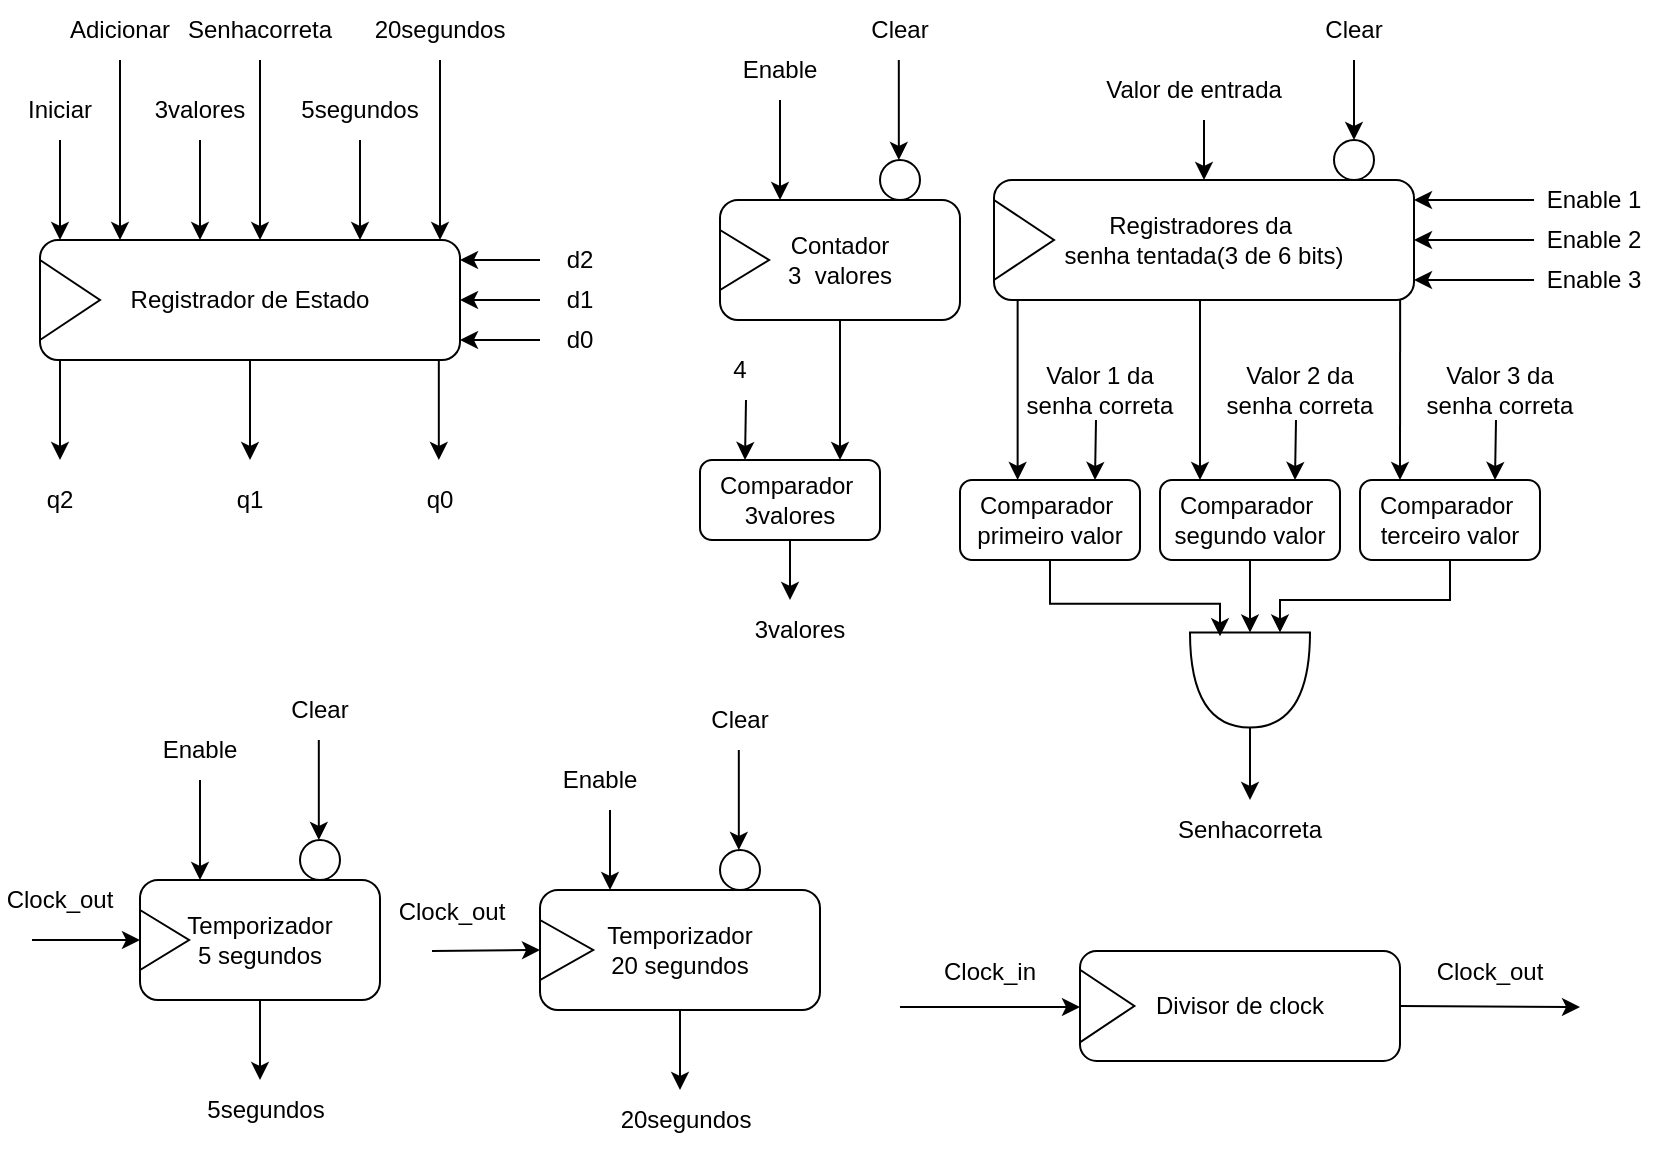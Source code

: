<mxfile version="24.8.4">
  <diagram name="Página-1" id="0LTI3dH6KVHP8nNDPYD0">
    <mxGraphModel dx="1173" dy="627" grid="1" gridSize="10" guides="1" tooltips="1" connect="1" arrows="1" fold="1" page="1" pageScale="1" pageWidth="827" pageHeight="1169" math="0" shadow="0">
      <root>
        <mxCell id="0" />
        <mxCell id="1" parent="0" />
        <mxCell id="34r-FkiYNikVOV2Mms_5-7" value="" style="group" vertex="1" connectable="0" parent="1">
          <mxGeometry x="20" y="120" width="210" height="60" as="geometry" />
        </mxCell>
        <mxCell id="34r-FkiYNikVOV2Mms_5-1" value="Registrador de Estado" style="rounded=1;whiteSpace=wrap;html=1;" vertex="1" parent="34r-FkiYNikVOV2Mms_5-7">
          <mxGeometry width="210" height="60" as="geometry" />
        </mxCell>
        <mxCell id="34r-FkiYNikVOV2Mms_5-2" value="" style="triangle;whiteSpace=wrap;html=1;movable=1;resizable=1;rotatable=1;deletable=1;editable=1;locked=0;connectable=1;" vertex="1" parent="34r-FkiYNikVOV2Mms_5-7">
          <mxGeometry y="10" width="30" height="40" as="geometry" />
        </mxCell>
        <mxCell id="34r-FkiYNikVOV2Mms_5-26" value="&lt;div&gt;Comparador&amp;nbsp;&lt;/div&gt;&lt;div&gt;terceiro valor&lt;br&gt;&lt;/div&gt;" style="rounded=1;whiteSpace=wrap;html=1;" vertex="1" parent="1">
          <mxGeometry x="680" y="240" width="90" height="40" as="geometry" />
        </mxCell>
        <mxCell id="34r-FkiYNikVOV2Mms_5-27" value="" style="endArrow=classic;html=1;rounded=0;exitX=0.967;exitY=1;exitDx=0;exitDy=0;exitPerimeter=0;" edge="1" parent="1" source="34r-FkiYNikVOV2Mms_5-3">
          <mxGeometry width="50" height="50" relative="1" as="geometry">
            <mxPoint x="420" y="270" as="sourcePoint" />
            <mxPoint x="700" y="240" as="targetPoint" />
          </mxGeometry>
        </mxCell>
        <mxCell id="34r-FkiYNikVOV2Mms_5-28" value="" style="endArrow=classic;html=1;rounded=0;exitX=0.967;exitY=1;exitDx=0;exitDy=0;exitPerimeter=0;" edge="1" parent="1">
          <mxGeometry width="50" height="50" relative="1" as="geometry">
            <mxPoint x="508.82" y="150" as="sourcePoint" />
            <mxPoint x="508.82" y="240" as="targetPoint" />
          </mxGeometry>
        </mxCell>
        <mxCell id="34r-FkiYNikVOV2Mms_5-29" value="" style="endArrow=classic;html=1;rounded=0;exitX=0.967;exitY=1;exitDx=0;exitDy=0;exitPerimeter=0;" edge="1" parent="1">
          <mxGeometry width="50" height="50" relative="1" as="geometry">
            <mxPoint x="600" y="150" as="sourcePoint" />
            <mxPoint x="600" y="240" as="targetPoint" />
          </mxGeometry>
        </mxCell>
        <mxCell id="34r-FkiYNikVOV2Mms_5-31" value="" style="endArrow=classic;html=1;rounded=0;entryX=0.75;entryY=0;entryDx=0;entryDy=0;" edge="1" parent="1" target="34r-FkiYNikVOV2Mms_5-26">
          <mxGeometry width="50" height="50" relative="1" as="geometry">
            <mxPoint x="748" y="210" as="sourcePoint" />
            <mxPoint x="470" y="220" as="targetPoint" />
          </mxGeometry>
        </mxCell>
        <mxCell id="34r-FkiYNikVOV2Mms_5-32" value="Valor 3 da senha correta" style="text;html=1;align=center;verticalAlign=middle;whiteSpace=wrap;rounded=0;" vertex="1" parent="1">
          <mxGeometry x="710" y="180" width="80" height="30" as="geometry" />
        </mxCell>
        <mxCell id="34r-FkiYNikVOV2Mms_5-33" value="Valor 2 da senha correta" style="text;html=1;align=center;verticalAlign=middle;whiteSpace=wrap;rounded=0;" vertex="1" parent="1">
          <mxGeometry x="610" y="180" width="80" height="30" as="geometry" />
        </mxCell>
        <mxCell id="34r-FkiYNikVOV2Mms_5-34" value="&lt;div&gt;Comparador&amp;nbsp;&lt;/div&gt;&lt;div&gt;segundo valor&lt;br&gt;&lt;/div&gt;" style="rounded=1;whiteSpace=wrap;html=1;" vertex="1" parent="1">
          <mxGeometry x="580" y="240" width="90" height="40" as="geometry" />
        </mxCell>
        <mxCell id="34r-FkiYNikVOV2Mms_5-35" value="" style="endArrow=classic;html=1;rounded=0;entryX=0.75;entryY=0;entryDx=0;entryDy=0;" edge="1" target="34r-FkiYNikVOV2Mms_5-34" parent="1">
          <mxGeometry width="50" height="50" relative="1" as="geometry">
            <mxPoint x="648" y="210" as="sourcePoint" />
            <mxPoint x="370" y="220" as="targetPoint" />
          </mxGeometry>
        </mxCell>
        <mxCell id="34r-FkiYNikVOV2Mms_5-36" value="Valor 1 da senha correta" style="text;html=1;align=center;verticalAlign=middle;whiteSpace=wrap;rounded=0;" vertex="1" parent="1">
          <mxGeometry x="510" y="180" width="80" height="30" as="geometry" />
        </mxCell>
        <mxCell id="34r-FkiYNikVOV2Mms_5-37" value="&lt;div&gt;Comparador&amp;nbsp;&lt;/div&gt;&lt;div&gt;primeiro valor&lt;br&gt;&lt;/div&gt;" style="rounded=1;whiteSpace=wrap;html=1;" vertex="1" parent="1">
          <mxGeometry x="480" y="240" width="90" height="40" as="geometry" />
        </mxCell>
        <mxCell id="34r-FkiYNikVOV2Mms_5-38" value="" style="endArrow=classic;html=1;rounded=0;entryX=0.75;entryY=0;entryDx=0;entryDy=0;" edge="1" target="34r-FkiYNikVOV2Mms_5-37" parent="1">
          <mxGeometry width="50" height="50" relative="1" as="geometry">
            <mxPoint x="548" y="210" as="sourcePoint" />
            <mxPoint x="270" y="220" as="targetPoint" />
          </mxGeometry>
        </mxCell>
        <mxCell id="34r-FkiYNikVOV2Mms_5-39" value="" style="shape=or;whiteSpace=wrap;html=1;rotation=90;" vertex="1" parent="1">
          <mxGeometry x="601.25" y="310" width="47.5" height="60" as="geometry" />
        </mxCell>
        <mxCell id="34r-FkiYNikVOV2Mms_5-43" value="" style="endArrow=classic;html=1;rounded=0;entryX=0;entryY=0.75;entryDx=0;entryDy=0;entryPerimeter=0;" edge="1" parent="1">
          <mxGeometry width="50" height="50" relative="1" as="geometry">
            <mxPoint x="525" y="280" as="sourcePoint" />
            <mxPoint x="610" y="318.13" as="targetPoint" />
            <Array as="points">
              <mxPoint x="525" y="301.88" />
              <mxPoint x="610" y="301.88" />
            </Array>
          </mxGeometry>
        </mxCell>
        <mxCell id="34r-FkiYNikVOV2Mms_5-44" value="" style="endArrow=classic;html=1;rounded=0;entryX=0;entryY=0.25;entryDx=0;entryDy=0;entryPerimeter=0;" edge="1" parent="1">
          <mxGeometry width="50" height="50" relative="1" as="geometry">
            <mxPoint x="725" y="280" as="sourcePoint" />
            <mxPoint x="640" y="316.25" as="targetPoint" />
            <Array as="points">
              <mxPoint x="725" y="300" />
              <mxPoint x="640" y="300" />
            </Array>
          </mxGeometry>
        </mxCell>
        <mxCell id="34r-FkiYNikVOV2Mms_5-46" value="" style="endArrow=classic;html=1;rounded=0;exitX=0.5;exitY=1;exitDx=0;exitDy=0;entryX=0;entryY=0.5;entryDx=0;entryDy=0;entryPerimeter=0;" edge="1" parent="1" source="34r-FkiYNikVOV2Mms_5-34" target="34r-FkiYNikVOV2Mms_5-39">
          <mxGeometry width="50" height="50" relative="1" as="geometry">
            <mxPoint x="420" y="310" as="sourcePoint" />
            <mxPoint x="470" y="260" as="targetPoint" />
          </mxGeometry>
        </mxCell>
        <mxCell id="34r-FkiYNikVOV2Mms_5-48" value="" style="endArrow=classic;html=1;rounded=0;exitX=1;exitY=0.5;exitDx=0;exitDy=0;exitPerimeter=0;" edge="1" parent="1" source="34r-FkiYNikVOV2Mms_5-39">
          <mxGeometry width="50" height="50" relative="1" as="geometry">
            <mxPoint x="420" y="310" as="sourcePoint" />
            <mxPoint x="625" y="400" as="targetPoint" />
          </mxGeometry>
        </mxCell>
        <mxCell id="34r-FkiYNikVOV2Mms_5-49" value="Senhacorreta" style="text;html=1;align=center;verticalAlign=middle;whiteSpace=wrap;rounded=0;" vertex="1" parent="1">
          <mxGeometry x="575" y="400" width="100" height="30" as="geometry" />
        </mxCell>
        <mxCell id="34r-FkiYNikVOV2Mms_5-67" value="" style="group" vertex="1" connectable="0" parent="1">
          <mxGeometry x="70" y="340" width="120" height="230" as="geometry" />
        </mxCell>
        <mxCell id="34r-FkiYNikVOV2Mms_5-54" value="" style="group" vertex="1" connectable="0" parent="34r-FkiYNikVOV2Mms_5-67">
          <mxGeometry y="100" width="120" height="60" as="geometry" />
        </mxCell>
        <mxCell id="34r-FkiYNikVOV2Mms_5-52" value="&lt;div&gt;Temporizador&lt;br&gt;&lt;/div&gt;&lt;div&gt;5 segundos&lt;br&gt;&lt;/div&gt;" style="rounded=1;whiteSpace=wrap;html=1;" vertex="1" parent="34r-FkiYNikVOV2Mms_5-54">
          <mxGeometry width="120.0" height="60" as="geometry" />
        </mxCell>
        <mxCell id="34r-FkiYNikVOV2Mms_5-53" value="" style="triangle;whiteSpace=wrap;html=1;" vertex="1" parent="34r-FkiYNikVOV2Mms_5-54">
          <mxGeometry y="15" width="24.545" height="30" as="geometry" />
        </mxCell>
        <mxCell id="34r-FkiYNikVOV2Mms_5-59" value="" style="endArrow=classic;html=1;rounded=0;entryX=0.25;entryY=0;entryDx=0;entryDy=0;" edge="1" parent="34r-FkiYNikVOV2Mms_5-67" target="34r-FkiYNikVOV2Mms_5-52">
          <mxGeometry width="50" height="50" relative="1" as="geometry">
            <mxPoint x="30" y="50" as="sourcePoint" />
            <mxPoint x="280" y="180" as="targetPoint" />
          </mxGeometry>
        </mxCell>
        <mxCell id="34r-FkiYNikVOV2Mms_5-61" value="" style="ellipse;whiteSpace=wrap;html=1;aspect=fixed;" vertex="1" parent="34r-FkiYNikVOV2Mms_5-67">
          <mxGeometry x="80" y="80" width="20" height="20" as="geometry" />
        </mxCell>
        <mxCell id="34r-FkiYNikVOV2Mms_5-62" value="" style="endArrow=classic;html=1;rounded=0;entryX=0.25;entryY=0;entryDx=0;entryDy=0;" edge="1" parent="34r-FkiYNikVOV2Mms_5-67">
          <mxGeometry width="50" height="50" relative="1" as="geometry">
            <mxPoint x="89.41" y="30" as="sourcePoint" />
            <mxPoint x="89.41" y="80" as="targetPoint" />
          </mxGeometry>
        </mxCell>
        <mxCell id="34r-FkiYNikVOV2Mms_5-63" value="" style="endArrow=classic;html=1;rounded=0;exitX=0.5;exitY=1;exitDx=0;exitDy=0;" edge="1" parent="34r-FkiYNikVOV2Mms_5-67" source="34r-FkiYNikVOV2Mms_5-52">
          <mxGeometry width="50" height="50" relative="1" as="geometry">
            <mxPoint x="230" y="230" as="sourcePoint" />
            <mxPoint x="60" y="200" as="targetPoint" />
          </mxGeometry>
        </mxCell>
        <mxCell id="34r-FkiYNikVOV2Mms_5-64" value="5segundos" style="text;html=1;align=center;verticalAlign=middle;whiteSpace=wrap;rounded=0;" vertex="1" parent="34r-FkiYNikVOV2Mms_5-67">
          <mxGeometry x="32.5" y="200" width="60" height="30" as="geometry" />
        </mxCell>
        <mxCell id="34r-FkiYNikVOV2Mms_5-65" value="Enable" style="text;html=1;align=center;verticalAlign=middle;whiteSpace=wrap;rounded=0;" vertex="1" parent="34r-FkiYNikVOV2Mms_5-67">
          <mxGeometry y="20" width="60" height="30" as="geometry" />
        </mxCell>
        <mxCell id="34r-FkiYNikVOV2Mms_5-66" value="Clear" style="text;html=1;align=center;verticalAlign=middle;whiteSpace=wrap;rounded=0;" vertex="1" parent="34r-FkiYNikVOV2Mms_5-67">
          <mxGeometry x="60" width="60" height="30" as="geometry" />
        </mxCell>
        <mxCell id="34r-FkiYNikVOV2Mms_5-69" value="" style="group" vertex="1" connectable="0" parent="1">
          <mxGeometry x="280" y="445" width="130" height="60" as="geometry" />
        </mxCell>
        <mxCell id="34r-FkiYNikVOV2Mms_5-70" value="&lt;div&gt;Temporizador&lt;br&gt;&lt;/div&gt;&lt;div&gt;20 segundos&lt;br&gt;&lt;/div&gt;" style="rounded=1;whiteSpace=wrap;html=1;" vertex="1" parent="34r-FkiYNikVOV2Mms_5-69">
          <mxGeometry x="-10" width="140" height="60" as="geometry" />
        </mxCell>
        <mxCell id="34r-FkiYNikVOV2Mms_5-72" value="" style="endArrow=classic;html=1;rounded=0;entryX=0.25;entryY=0;entryDx=0;entryDy=0;" edge="1" parent="1" target="34r-FkiYNikVOV2Mms_5-70">
          <mxGeometry width="50" height="50" relative="1" as="geometry">
            <mxPoint x="305" y="405" as="sourcePoint" />
            <mxPoint x="560" y="525" as="targetPoint" />
          </mxGeometry>
        </mxCell>
        <mxCell id="34r-FkiYNikVOV2Mms_5-73" value="" style="ellipse;whiteSpace=wrap;html=1;aspect=fixed;" vertex="1" parent="1">
          <mxGeometry x="360" y="425" width="20" height="20" as="geometry" />
        </mxCell>
        <mxCell id="34r-FkiYNikVOV2Mms_5-74" value="" style="endArrow=classic;html=1;rounded=0;entryX=0.25;entryY=0;entryDx=0;entryDy=0;" edge="1" parent="1">
          <mxGeometry width="50" height="50" relative="1" as="geometry">
            <mxPoint x="369.41" y="375" as="sourcePoint" />
            <mxPoint x="369.41" y="425" as="targetPoint" />
          </mxGeometry>
        </mxCell>
        <mxCell id="34r-FkiYNikVOV2Mms_5-75" value="" style="endArrow=classic;html=1;rounded=0;exitX=0.5;exitY=1;exitDx=0;exitDy=0;" edge="1" parent="1" source="34r-FkiYNikVOV2Mms_5-70">
          <mxGeometry width="50" height="50" relative="1" as="geometry">
            <mxPoint x="510" y="575" as="sourcePoint" />
            <mxPoint x="340" y="545" as="targetPoint" />
          </mxGeometry>
        </mxCell>
        <mxCell id="34r-FkiYNikVOV2Mms_5-76" value="20segundos" style="text;html=1;align=center;verticalAlign=middle;whiteSpace=wrap;rounded=0;" vertex="1" parent="1">
          <mxGeometry x="312.5" y="545" width="60" height="30" as="geometry" />
        </mxCell>
        <mxCell id="34r-FkiYNikVOV2Mms_5-77" value="Enable" style="text;html=1;align=center;verticalAlign=middle;whiteSpace=wrap;rounded=0;" vertex="1" parent="1">
          <mxGeometry x="270" y="375" width="60" height="30" as="geometry" />
        </mxCell>
        <mxCell id="34r-FkiYNikVOV2Mms_5-78" value="Clear" style="text;html=1;align=center;verticalAlign=middle;whiteSpace=wrap;rounded=0;" vertex="1" parent="1">
          <mxGeometry x="340" y="345" width="60" height="30" as="geometry" />
        </mxCell>
        <mxCell id="34r-FkiYNikVOV2Mms_5-71" value="" style="triangle;whiteSpace=wrap;html=1;" vertex="1" parent="1">
          <mxGeometry x="270" y="460" width="26.591" height="30" as="geometry" />
        </mxCell>
        <mxCell id="34r-FkiYNikVOV2Mms_5-91" value="" style="endArrow=classic;html=1;rounded=0;" edge="1" parent="1">
          <mxGeometry width="50" height="50" relative="1" as="geometry">
            <mxPoint x="30" y="70" as="sourcePoint" />
            <mxPoint x="30" y="120" as="targetPoint" />
          </mxGeometry>
        </mxCell>
        <mxCell id="34r-FkiYNikVOV2Mms_5-93" value="Iniciar" style="text;html=1;align=center;verticalAlign=middle;whiteSpace=wrap;rounded=0;" vertex="1" parent="1">
          <mxGeometry y="40" width="60" height="30" as="geometry" />
        </mxCell>
        <mxCell id="34r-FkiYNikVOV2Mms_5-94" value="Adicionar" style="text;html=1;align=center;verticalAlign=middle;whiteSpace=wrap;rounded=0;" vertex="1" parent="1">
          <mxGeometry x="30" width="60" height="30" as="geometry" />
        </mxCell>
        <mxCell id="34r-FkiYNikVOV2Mms_5-95" value="" style="endArrow=classic;html=1;rounded=0;" edge="1" parent="1">
          <mxGeometry width="50" height="50" relative="1" as="geometry">
            <mxPoint x="60" y="30" as="sourcePoint" />
            <mxPoint x="60" y="120" as="targetPoint" />
          </mxGeometry>
        </mxCell>
        <mxCell id="34r-FkiYNikVOV2Mms_5-96" value="" style="endArrow=classic;html=1;rounded=0;" edge="1" parent="1">
          <mxGeometry width="50" height="50" relative="1" as="geometry">
            <mxPoint x="100" y="70" as="sourcePoint" />
            <mxPoint x="100" y="120" as="targetPoint" />
          </mxGeometry>
        </mxCell>
        <mxCell id="34r-FkiYNikVOV2Mms_5-97" value="" style="endArrow=classic;html=1;rounded=0;" edge="1" parent="1">
          <mxGeometry width="50" height="50" relative="1" as="geometry">
            <mxPoint x="130" y="30" as="sourcePoint" />
            <mxPoint x="130" y="120" as="targetPoint" />
          </mxGeometry>
        </mxCell>
        <mxCell id="34r-FkiYNikVOV2Mms_5-98" value="3valores" style="text;html=1;align=center;verticalAlign=middle;whiteSpace=wrap;rounded=0;" vertex="1" parent="1">
          <mxGeometry x="70" y="40" width="60" height="30" as="geometry" />
        </mxCell>
        <mxCell id="34r-FkiYNikVOV2Mms_5-99" value="Senhacorreta" style="text;html=1;align=center;verticalAlign=middle;whiteSpace=wrap;rounded=0;" vertex="1" parent="1">
          <mxGeometry x="100" width="60" height="30" as="geometry" />
        </mxCell>
        <mxCell id="34r-FkiYNikVOV2Mms_5-88" value="3valores" style="text;html=1;align=center;verticalAlign=middle;whiteSpace=wrap;rounded=0;" vertex="1" parent="1">
          <mxGeometry x="370" y="300" width="60" height="30" as="geometry" />
        </mxCell>
        <mxCell id="34r-FkiYNikVOV2Mms_5-100" value="&lt;div&gt;Comparador&amp;nbsp;&lt;/div&gt;&lt;div&gt;3valores&lt;br&gt;&lt;/div&gt;" style="rounded=1;whiteSpace=wrap;html=1;" vertex="1" parent="1">
          <mxGeometry x="350" y="230" width="90" height="40" as="geometry" />
        </mxCell>
        <mxCell id="34r-FkiYNikVOV2Mms_5-81" value="" style="group" vertex="1" connectable="0" parent="1">
          <mxGeometry x="360" y="100" width="120" height="60" as="geometry" />
        </mxCell>
        <mxCell id="34r-FkiYNikVOV2Mms_5-82" value="&lt;div&gt;Contador&lt;/div&gt;&lt;div&gt;3&amp;nbsp; valores&lt;br&gt;&lt;/div&gt;" style="rounded=1;whiteSpace=wrap;html=1;" vertex="1" parent="34r-FkiYNikVOV2Mms_5-81">
          <mxGeometry width="120.0" height="60" as="geometry" />
        </mxCell>
        <mxCell id="34r-FkiYNikVOV2Mms_5-83" value="" style="triangle;whiteSpace=wrap;html=1;" vertex="1" parent="34r-FkiYNikVOV2Mms_5-81">
          <mxGeometry y="15" width="24.545" height="30" as="geometry" />
        </mxCell>
        <mxCell id="34r-FkiYNikVOV2Mms_5-84" value="" style="endArrow=classic;html=1;rounded=0;entryX=0.25;entryY=0;entryDx=0;entryDy=0;" edge="1" parent="1" target="34r-FkiYNikVOV2Mms_5-82">
          <mxGeometry width="50" height="50" relative="1" as="geometry">
            <mxPoint x="390" y="50" as="sourcePoint" />
            <mxPoint x="640" y="180" as="targetPoint" />
          </mxGeometry>
        </mxCell>
        <mxCell id="34r-FkiYNikVOV2Mms_5-85" value="" style="ellipse;whiteSpace=wrap;html=1;aspect=fixed;" vertex="1" parent="1">
          <mxGeometry x="440" y="80" width="20" height="20" as="geometry" />
        </mxCell>
        <mxCell id="34r-FkiYNikVOV2Mms_5-86" value="" style="endArrow=classic;html=1;rounded=0;entryX=0.25;entryY=0;entryDx=0;entryDy=0;" edge="1" parent="1">
          <mxGeometry width="50" height="50" relative="1" as="geometry">
            <mxPoint x="449.41" y="30" as="sourcePoint" />
            <mxPoint x="449.41" y="80" as="targetPoint" />
          </mxGeometry>
        </mxCell>
        <mxCell id="34r-FkiYNikVOV2Mms_5-87" value="" style="endArrow=classic;html=1;rounded=0;exitX=0.5;exitY=1;exitDx=0;exitDy=0;" edge="1" parent="1" source="34r-FkiYNikVOV2Mms_5-82">
          <mxGeometry width="50" height="50" relative="1" as="geometry">
            <mxPoint x="590" y="230" as="sourcePoint" />
            <mxPoint x="420" y="230" as="targetPoint" />
          </mxGeometry>
        </mxCell>
        <mxCell id="34r-FkiYNikVOV2Mms_5-89" value="Enable" style="text;html=1;align=center;verticalAlign=middle;whiteSpace=wrap;rounded=0;" vertex="1" parent="1">
          <mxGeometry x="360" y="20" width="60" height="30" as="geometry" />
        </mxCell>
        <mxCell id="34r-FkiYNikVOV2Mms_5-90" value="Clear" style="text;html=1;align=center;verticalAlign=middle;whiteSpace=wrap;rounded=0;" vertex="1" parent="1">
          <mxGeometry x="420" width="60" height="30" as="geometry" />
        </mxCell>
        <mxCell id="34r-FkiYNikVOV2Mms_5-102" value="" style="endArrow=classic;html=1;rounded=0;exitX=0.5;exitY=1;exitDx=0;exitDy=0;" edge="1" parent="1" source="34r-FkiYNikVOV2Mms_5-100">
          <mxGeometry width="50" height="50" relative="1" as="geometry">
            <mxPoint x="420" y="280" as="sourcePoint" />
            <mxPoint x="395" y="300" as="targetPoint" />
          </mxGeometry>
        </mxCell>
        <mxCell id="34r-FkiYNikVOV2Mms_5-103" value="" style="endArrow=classic;html=1;rounded=0;entryX=0.25;entryY=0;entryDx=0;entryDy=0;" edge="1" parent="1" target="34r-FkiYNikVOV2Mms_5-100">
          <mxGeometry width="50" height="50" relative="1" as="geometry">
            <mxPoint x="373" y="200" as="sourcePoint" />
            <mxPoint x="470" y="230" as="targetPoint" />
          </mxGeometry>
        </mxCell>
        <mxCell id="34r-FkiYNikVOV2Mms_5-104" value="4" style="text;html=1;align=center;verticalAlign=middle;whiteSpace=wrap;rounded=0;" vertex="1" parent="1">
          <mxGeometry x="350" y="170" width="40" height="30" as="geometry" />
        </mxCell>
        <mxCell id="34r-FkiYNikVOV2Mms_5-105" value="" style="endArrow=classic;html=1;rounded=0;" edge="1" parent="1">
          <mxGeometry width="50" height="50" relative="1" as="geometry">
            <mxPoint x="180" y="70" as="sourcePoint" />
            <mxPoint x="180" y="120" as="targetPoint" />
          </mxGeometry>
        </mxCell>
        <mxCell id="34r-FkiYNikVOV2Mms_5-106" value="5segundos" style="text;html=1;align=center;verticalAlign=middle;whiteSpace=wrap;rounded=0;" vertex="1" parent="1">
          <mxGeometry x="150" y="40" width="60" height="30" as="geometry" />
        </mxCell>
        <mxCell id="34r-FkiYNikVOV2Mms_5-107" value="" style="endArrow=classic;html=1;rounded=0;" edge="1" parent="1">
          <mxGeometry width="50" height="50" relative="1" as="geometry">
            <mxPoint x="220" y="30" as="sourcePoint" />
            <mxPoint x="220" y="120" as="targetPoint" />
          </mxGeometry>
        </mxCell>
        <mxCell id="34r-FkiYNikVOV2Mms_5-108" value="20segundos" style="text;html=1;align=center;verticalAlign=middle;whiteSpace=wrap;rounded=0;" vertex="1" parent="1">
          <mxGeometry x="190" width="60" height="30" as="geometry" />
        </mxCell>
        <mxCell id="34r-FkiYNikVOV2Mms_5-22" value="" style="endArrow=classic;html=1;rounded=0;" edge="1" parent="1">
          <mxGeometry width="50" height="50" relative="1" as="geometry">
            <mxPoint x="677" y="30" as="sourcePoint" />
            <mxPoint x="677" y="70" as="targetPoint" />
          </mxGeometry>
        </mxCell>
        <mxCell id="34r-FkiYNikVOV2Mms_5-23" value="Clear" style="text;html=1;align=center;verticalAlign=middle;whiteSpace=wrap;rounded=0;" vertex="1" parent="1">
          <mxGeometry x="647" width="60" height="30" as="geometry" />
        </mxCell>
        <mxCell id="34r-FkiYNikVOV2Mms_5-17" value="" style="endArrow=classic;html=1;rounded=0;" edge="1" parent="1" target="34r-FkiYNikVOV2Mms_5-3">
          <mxGeometry width="50" height="50" relative="1" as="geometry">
            <mxPoint x="602" y="60" as="sourcePoint" />
            <mxPoint x="647" y="-10" as="targetPoint" />
          </mxGeometry>
        </mxCell>
        <mxCell id="34r-FkiYNikVOV2Mms_5-18" value="Valor de entrada" style="text;html=1;align=center;verticalAlign=middle;whiteSpace=wrap;rounded=0;" vertex="1" parent="1">
          <mxGeometry x="547" y="30" width="100" height="30" as="geometry" />
        </mxCell>
        <mxCell id="34r-FkiYNikVOV2Mms_5-21" value="" style="ellipse;whiteSpace=wrap;html=1;aspect=fixed;" vertex="1" parent="1">
          <mxGeometry x="667" y="70" width="20" height="20" as="geometry" />
        </mxCell>
        <mxCell id="34r-FkiYNikVOV2Mms_5-10" value="Enable 1" style="text;html=1;align=center;verticalAlign=middle;whiteSpace=wrap;rounded=0;" vertex="1" parent="1">
          <mxGeometry x="767" y="90" width="60" height="20" as="geometry" />
        </mxCell>
        <mxCell id="34r-FkiYNikVOV2Mms_5-13" value="" style="group" vertex="1" connectable="0" parent="1">
          <mxGeometry x="497" y="90" width="270" height="60" as="geometry" />
        </mxCell>
        <mxCell id="34r-FkiYNikVOV2Mms_5-8" value="" style="group" vertex="1" connectable="0" parent="34r-FkiYNikVOV2Mms_5-13">
          <mxGeometry width="210" height="60" as="geometry" />
        </mxCell>
        <mxCell id="34r-FkiYNikVOV2Mms_5-3" value="&lt;div&gt;Registradores da&amp;nbsp;&lt;/div&gt;&lt;div&gt;senha tentada(3 de 6 bits)&lt;/div&gt;" style="rounded=1;whiteSpace=wrap;html=1;" vertex="1" parent="34r-FkiYNikVOV2Mms_5-8">
          <mxGeometry width="210" height="60" as="geometry" />
        </mxCell>
        <mxCell id="34r-FkiYNikVOV2Mms_5-4" value="" style="triangle;whiteSpace=wrap;html=1;" vertex="1" parent="34r-FkiYNikVOV2Mms_5-8">
          <mxGeometry y="10" width="30" height="40" as="geometry" />
        </mxCell>
        <mxCell id="34r-FkiYNikVOV2Mms_5-9" value="" style="endArrow=classic;html=1;rounded=0;entryX=1;entryY=0.5;entryDx=0;entryDy=0;" edge="1" parent="34r-FkiYNikVOV2Mms_5-13">
          <mxGeometry width="50" height="50" relative="1" as="geometry">
            <mxPoint x="270" y="10" as="sourcePoint" />
            <mxPoint x="210" y="10" as="targetPoint" />
          </mxGeometry>
        </mxCell>
        <mxCell id="34r-FkiYNikVOV2Mms_5-11" value="" style="endArrow=classic;html=1;rounded=0;entryX=1;entryY=0.5;entryDx=0;entryDy=0;" edge="1" parent="34r-FkiYNikVOV2Mms_5-13">
          <mxGeometry width="50" height="50" relative="1" as="geometry">
            <mxPoint x="270" y="50" as="sourcePoint" />
            <mxPoint x="210" y="50" as="targetPoint" />
            <Array as="points">
              <mxPoint x="270" y="50" />
            </Array>
          </mxGeometry>
        </mxCell>
        <mxCell id="34r-FkiYNikVOV2Mms_5-12" value="" style="endArrow=classic;html=1;rounded=0;entryX=1;entryY=0.5;entryDx=0;entryDy=0;" edge="1" parent="34r-FkiYNikVOV2Mms_5-13">
          <mxGeometry width="50" height="50" relative="1" as="geometry">
            <mxPoint x="270" y="30" as="sourcePoint" />
            <mxPoint x="210" y="30" as="targetPoint" />
          </mxGeometry>
        </mxCell>
        <mxCell id="34r-FkiYNikVOV2Mms_5-14" value="Enable 2" style="text;html=1;align=center;verticalAlign=middle;whiteSpace=wrap;rounded=0;" vertex="1" parent="1">
          <mxGeometry x="767" y="110" width="60" height="20" as="geometry" />
        </mxCell>
        <mxCell id="34r-FkiYNikVOV2Mms_5-15" value="Enable 3" style="text;html=1;align=center;verticalAlign=middle;whiteSpace=wrap;rounded=0;" vertex="1" parent="1">
          <mxGeometry x="767" y="130" width="60" height="20" as="geometry" />
        </mxCell>
        <mxCell id="34r-FkiYNikVOV2Mms_5-109" value="" style="endArrow=classic;html=1;rounded=0;entryX=1;entryY=0.5;entryDx=0;entryDy=0;" edge="1" parent="1">
          <mxGeometry width="50" height="50" relative="1" as="geometry">
            <mxPoint x="270" y="130" as="sourcePoint" />
            <mxPoint x="230" y="130" as="targetPoint" />
          </mxGeometry>
        </mxCell>
        <mxCell id="34r-FkiYNikVOV2Mms_5-110" value="" style="endArrow=classic;html=1;rounded=0;entryX=1;entryY=0.5;entryDx=0;entryDy=0;" edge="1" parent="1">
          <mxGeometry width="50" height="50" relative="1" as="geometry">
            <mxPoint x="270" y="150" as="sourcePoint" />
            <mxPoint x="230" y="150" as="targetPoint" />
          </mxGeometry>
        </mxCell>
        <mxCell id="34r-FkiYNikVOV2Mms_5-111" value="" style="endArrow=classic;html=1;rounded=0;entryX=1;entryY=0.5;entryDx=0;entryDy=0;" edge="1" parent="1">
          <mxGeometry width="50" height="50" relative="1" as="geometry">
            <mxPoint x="270" y="170" as="sourcePoint" />
            <mxPoint x="230" y="170" as="targetPoint" />
            <Array as="points">
              <mxPoint x="270" y="170" />
            </Array>
          </mxGeometry>
        </mxCell>
        <mxCell id="34r-FkiYNikVOV2Mms_5-112" value="d0" style="text;html=1;align=center;verticalAlign=middle;whiteSpace=wrap;rounded=0;" vertex="1" parent="1">
          <mxGeometry x="260" y="160" width="60" height="20" as="geometry" />
        </mxCell>
        <mxCell id="34r-FkiYNikVOV2Mms_5-113" value="d1" style="text;html=1;align=center;verticalAlign=middle;whiteSpace=wrap;rounded=0;" vertex="1" parent="1">
          <mxGeometry x="260" y="140" width="60" height="20" as="geometry" />
        </mxCell>
        <mxCell id="34r-FkiYNikVOV2Mms_5-114" value="d2" style="text;html=1;align=center;verticalAlign=middle;whiteSpace=wrap;rounded=0;" vertex="1" parent="1">
          <mxGeometry x="260" y="120" width="60" height="20" as="geometry" />
        </mxCell>
        <mxCell id="34r-FkiYNikVOV2Mms_5-117" value="" style="endArrow=classic;html=1;rounded=0;exitX=0.5;exitY=1;exitDx=0;exitDy=0;" edge="1" parent="1" source="34r-FkiYNikVOV2Mms_5-1">
          <mxGeometry width="50" height="50" relative="1" as="geometry">
            <mxPoint x="110" y="285" as="sourcePoint" />
            <mxPoint x="125" y="230" as="targetPoint" />
          </mxGeometry>
        </mxCell>
        <mxCell id="34r-FkiYNikVOV2Mms_5-118" value="" style="endArrow=classic;html=1;rounded=0;exitX=0.5;exitY=1;exitDx=0;exitDy=0;" edge="1" parent="1">
          <mxGeometry width="50" height="50" relative="1" as="geometry">
            <mxPoint x="219.41" y="180" as="sourcePoint" />
            <mxPoint x="219.41" y="230" as="targetPoint" />
          </mxGeometry>
        </mxCell>
        <mxCell id="34r-FkiYNikVOV2Mms_5-119" value="" style="endArrow=classic;html=1;rounded=0;exitX=0.5;exitY=1;exitDx=0;exitDy=0;" edge="1" parent="1">
          <mxGeometry width="50" height="50" relative="1" as="geometry">
            <mxPoint x="30" y="180" as="sourcePoint" />
            <mxPoint x="30" y="230" as="targetPoint" />
          </mxGeometry>
        </mxCell>
        <mxCell id="34r-FkiYNikVOV2Mms_5-120" value="q2" style="text;html=1;align=center;verticalAlign=middle;whiteSpace=wrap;rounded=0;" vertex="1" parent="1">
          <mxGeometry y="235" width="60" height="30" as="geometry" />
        </mxCell>
        <mxCell id="34r-FkiYNikVOV2Mms_5-121" value="q1" style="text;html=1;align=center;verticalAlign=middle;whiteSpace=wrap;rounded=0;" vertex="1" parent="1">
          <mxGeometry x="95" y="235" width="60" height="30" as="geometry" />
        </mxCell>
        <mxCell id="34r-FkiYNikVOV2Mms_5-122" value="q0" style="text;html=1;align=center;verticalAlign=middle;whiteSpace=wrap;rounded=0;" vertex="1" parent="1">
          <mxGeometry x="190" y="235" width="60" height="30" as="geometry" />
        </mxCell>
        <mxCell id="34r-FkiYNikVOV2Mms_5-123" value="" style="endArrow=classic;html=1;rounded=0;entryX=0;entryY=0.5;entryDx=0;entryDy=0;" edge="1" parent="1" target="34r-FkiYNikVOV2Mms_5-71">
          <mxGeometry width="50" height="50" relative="1" as="geometry">
            <mxPoint x="216" y="475.5" as="sourcePoint" />
            <mxPoint x="266" y="480.5" as="targetPoint" />
          </mxGeometry>
        </mxCell>
        <mxCell id="34r-FkiYNikVOV2Mms_5-124" value="Clock_out" style="text;html=1;align=center;verticalAlign=middle;whiteSpace=wrap;rounded=0;" vertex="1" parent="1">
          <mxGeometry x="196" y="440.5" width="60" height="30" as="geometry" />
        </mxCell>
        <mxCell id="34r-FkiYNikVOV2Mms_5-126" value="" style="endArrow=classic;html=1;rounded=0;entryX=0;entryY=0.5;entryDx=0;entryDy=0;" edge="1" parent="1">
          <mxGeometry width="50" height="50" relative="1" as="geometry">
            <mxPoint x="16" y="470" as="sourcePoint" />
            <mxPoint x="70" y="470" as="targetPoint" />
          </mxGeometry>
        </mxCell>
        <mxCell id="34r-FkiYNikVOV2Mms_5-127" value="Clock_out" style="text;html=1;align=center;verticalAlign=middle;whiteSpace=wrap;rounded=0;" vertex="1" parent="1">
          <mxGeometry y="435" width="60" height="30" as="geometry" />
        </mxCell>
        <mxCell id="34r-FkiYNikVOV2Mms_5-128" value="&lt;div&gt;Divisor de clock&lt;/div&gt;" style="rounded=1;whiteSpace=wrap;html=1;" vertex="1" parent="1">
          <mxGeometry x="540" y="475.5" width="160" height="55" as="geometry" />
        </mxCell>
        <mxCell id="34r-FkiYNikVOV2Mms_5-129" value="" style="triangle;whiteSpace=wrap;html=1;" vertex="1" parent="1">
          <mxGeometry x="540" y="484.88" width="27.19" height="36.25" as="geometry" />
        </mxCell>
        <mxCell id="34r-FkiYNikVOV2Mms_5-130" value="" style="endArrow=classic;html=1;rounded=0;exitX=1;exitY=0.5;exitDx=0;exitDy=0;" edge="1" parent="1" source="34r-FkiYNikVOV2Mms_5-128">
          <mxGeometry width="50" height="50" relative="1" as="geometry">
            <mxPoint x="520" y="480.5" as="sourcePoint" />
            <mxPoint x="790" y="503.5" as="targetPoint" />
          </mxGeometry>
        </mxCell>
        <mxCell id="34r-FkiYNikVOV2Mms_5-131" value="Clock_out" style="text;html=1;align=center;verticalAlign=middle;whiteSpace=wrap;rounded=0;" vertex="1" parent="1">
          <mxGeometry x="715" y="470.5" width="60" height="30" as="geometry" />
        </mxCell>
        <mxCell id="34r-FkiYNikVOV2Mms_5-133" value="" style="endArrow=classic;html=1;rounded=0;exitX=1;exitY=0.5;exitDx=0;exitDy=0;" edge="1" parent="1">
          <mxGeometry width="50" height="50" relative="1" as="geometry">
            <mxPoint x="450" y="503.5" as="sourcePoint" />
            <mxPoint x="540" y="503.5" as="targetPoint" />
          </mxGeometry>
        </mxCell>
        <mxCell id="34r-FkiYNikVOV2Mms_5-134" value="Clock_in" style="text;html=1;align=center;verticalAlign=middle;whiteSpace=wrap;rounded=0;" vertex="1" parent="1">
          <mxGeometry x="465" y="470.5" width="60" height="30" as="geometry" />
        </mxCell>
      </root>
    </mxGraphModel>
  </diagram>
</mxfile>
